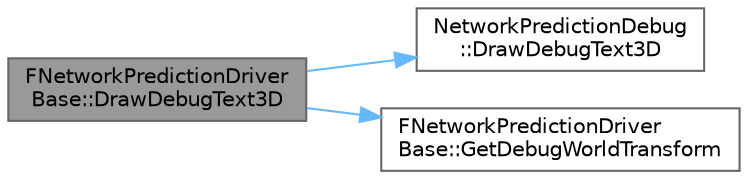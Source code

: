 digraph "FNetworkPredictionDriverBase::DrawDebugText3D"
{
 // INTERACTIVE_SVG=YES
 // LATEX_PDF_SIZE
  bgcolor="transparent";
  edge [fontname=Helvetica,fontsize=10,labelfontname=Helvetica,labelfontsize=10];
  node [fontname=Helvetica,fontsize=10,shape=box,height=0.2,width=0.4];
  rankdir="LR";
  Node1 [id="Node000001",label="FNetworkPredictionDriver\lBase::DrawDebugText3D",height=0.2,width=0.4,color="gray40", fillcolor="grey60", style="filled", fontcolor="black",tooltip=" "];
  Node1 -> Node2 [id="edge1_Node000001_Node000002",color="steelblue1",style="solid",tooltip=" "];
  Node2 [id="Node000002",label="NetworkPredictionDebug\l::DrawDebugText3D",height=0.2,width=0.4,color="grey40", fillcolor="white", style="filled",URL="$dc/d57/namespaceNetworkPredictionDebug.html#a2f137a7c6314d82018c2f53f43980f02",tooltip=" "];
  Node1 -> Node3 [id="edge2_Node000001_Node000003",color="steelblue1",style="solid",tooltip=" "];
  Node3 [id="Node000003",label="FNetworkPredictionDriver\lBase::GetDebugWorldTransform",height=0.2,width=0.4,color="grey40", fillcolor="white", style="filled",URL="$d9/d6a/structFNetworkPredictionDriverBase.html#af31bd42e73f682a20661e6dfbf27b2f1",tooltip=" "];
}
